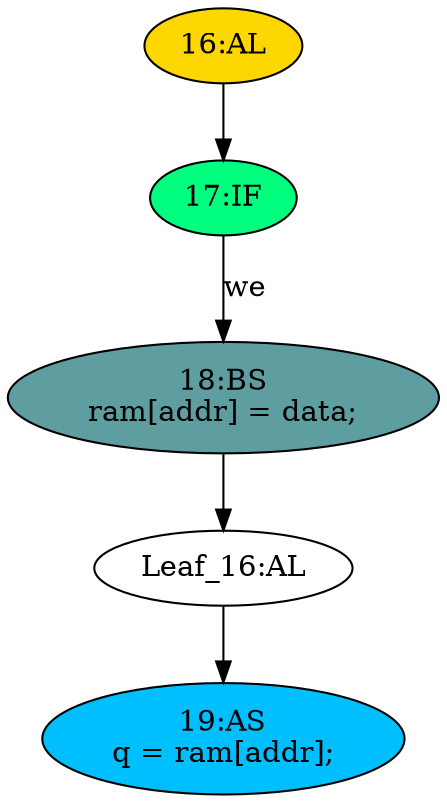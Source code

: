 strict digraph "compose( ,  )" {
	node [label="\N"];
	"17:IF"	[ast="<pyverilog.vparser.ast.IfStatement object at 0x7f8fc0ece550>",
		fillcolor=springgreen,
		label="17:IF",
		statements="[]",
		style=filled,
		typ=IfStatement];
	"18:BS"	[ast="<pyverilog.vparser.ast.BlockingSubstitution object at 0x7f8fc0f31450>",
		fillcolor=cadetblue,
		label="18:BS
ram[addr] = data;",
		statements="[<pyverilog.vparser.ast.BlockingSubstitution object at 0x7f8fc0f31450>]",
		style=filled,
		typ=BlockingSubstitution];
	"17:IF" -> "18:BS"	[cond="['we']",
		label=we,
		lineno=17];
	"Leaf_16:AL"	[def_var="['ram']",
		label="Leaf_16:AL"];
	"19:AS"	[ast="<pyverilog.vparser.ast.Assign object at 0x7f8fc0f3d610>",
		def_var="['q']",
		fillcolor=deepskyblue,
		label="19:AS
q = ram[addr];",
		statements="[]",
		style=filled,
		typ=Assign,
		use_var="['ram', 'addr']"];
	"Leaf_16:AL" -> "19:AS";
	"18:BS" -> "Leaf_16:AL"	[cond="[]",
		lineno=None];
	"16:AL"	[ast="<pyverilog.vparser.ast.Always object at 0x7f8fc0ecee90>",
		clk_sens=True,
		fillcolor=gold,
		label="16:AL",
		sens="['clk']",
		statements="[]",
		style=filled,
		typ=Always,
		use_var="['we', 'data']"];
	"16:AL" -> "17:IF"	[cond="[]",
		lineno=None];
}
